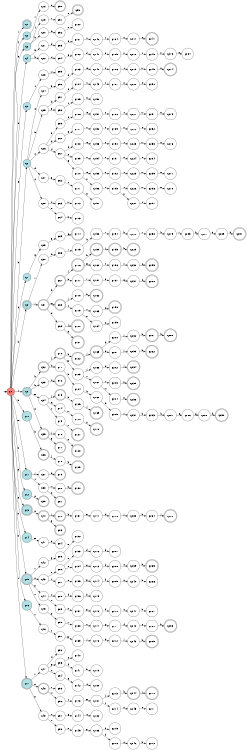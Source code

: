 digraph APTAALF {
__start0 [style = invis, shape = none, label = "", width = 0, height = 0];

rankdir=LR;
size="8,5";

s0 [style="filled", color="black", fillcolor="#ff817b" shape="circle", label="q0"];
s1 [style="rounded,filled", color="black", fillcolor="powderblue" shape="doublecircle", label="q1"];
s2 [style="filled", color="black", fillcolor="powderblue" shape="circle", label="q2"];
s3 [style="filled", color="black", fillcolor="powderblue" shape="circle", label="q3"];
s4 [style="filled", color="black", fillcolor="powderblue" shape="circle", label="q4"];
s5 [style="filled", color="black", fillcolor="powderblue" shape="circle", label="q5"];
s6 [style="filled", color="black", fillcolor="powderblue" shape="circle", label="q6"];
s7 [style="filled", color="black", fillcolor="powderblue" shape="circle", label="q7"];
s8 [style="rounded,filled", color="black", fillcolor="powderblue" shape="doublecircle", label="q8"];
s9 [style="rounded,filled", color="black", fillcolor="powderblue" shape="doublecircle", label="q9"];
s10 [style="filled", color="black", fillcolor="powderblue" shape="circle", label="q10"];
s11 [style="filled", color="black", fillcolor="powderblue" shape="circle", label="q11"];
s12 [style="filled", color="black", fillcolor="powderblue" shape="circle", label="q12"];
s13 [style="rounded,filled", color="black", fillcolor="powderblue" shape="doublecircle", label="q13"];
s14 [style="filled", color="black", fillcolor="powderblue" shape="circle", label="q14"];
s15 [style="rounded,filled", color="black", fillcolor="powderblue" shape="doublecircle", label="q15"];
s16 [style="filled", color="black", fillcolor="powderblue" shape="circle", label="q16"];
s17 [style="rounded,filled", color="black", fillcolor="powderblue" shape="doublecircle", label="q17"];
s18 [style="filled", color="black", fillcolor="white" shape="circle", label="q18"];
s19 [style="filled", color="black", fillcolor="white" shape="circle", label="q19"];
s20 [style="filled", color="black", fillcolor="white" shape="circle", label="q20"];
s21 [style="filled", color="black", fillcolor="white" shape="circle", label="q21"];
s22 [style="filled", color="black", fillcolor="white" shape="circle", label="q22"];
s23 [style="filled", color="black", fillcolor="white" shape="circle", label="q23"];
s24 [style="filled", color="black", fillcolor="white" shape="circle", label="q24"];
s25 [style="filled", color="black", fillcolor="white" shape="circle", label="q25"];
s26 [style="filled", color="black", fillcolor="white" shape="circle", label="q26"];
s27 [style="filled", color="black", fillcolor="white" shape="circle", label="q27"];
s28 [style="filled", color="black", fillcolor="white" shape="circle", label="q28"];
s29 [style="filled", color="black", fillcolor="white" shape="circle", label="q29"];
s30 [style="filled", color="black", fillcolor="white" shape="circle", label="q30"];
s31 [style="rounded,filled", color="black", fillcolor="white" shape="doublecircle", label="q31"];
s32 [style="rounded,filled", color="black", fillcolor="white" shape="doublecircle", label="q32"];
s33 [style="filled", color="black", fillcolor="white" shape="circle", label="q33"];
s34 [style="filled", color="black", fillcolor="white" shape="circle", label="q34"];
s35 [style="rounded,filled", color="black", fillcolor="white" shape="doublecircle", label="q35"];
s36 [style="rounded,filled", color="black", fillcolor="white" shape="doublecircle", label="q36"];
s37 [style="filled", color="black", fillcolor="white" shape="circle", label="q37"];
s38 [style="filled", color="black", fillcolor="white" shape="circle", label="q38"];
s39 [style="rounded,filled", color="black", fillcolor="white" shape="doublecircle", label="q39"];
s40 [style="rounded,filled", color="black", fillcolor="white" shape="doublecircle", label="q40"];
s41 [style="filled", color="black", fillcolor="white" shape="circle", label="q41"];
s42 [style="filled", color="black", fillcolor="white" shape="circle", label="q42"];
s43 [style="filled", color="black", fillcolor="white" shape="circle", label="q43"];
s44 [style="filled", color="black", fillcolor="white" shape="circle", label="q44"];
s45 [style="filled", color="black", fillcolor="white" shape="circle", label="q45"];
s46 [style="filled", color="black", fillcolor="white" shape="circle", label="q46"];
s47 [style="filled", color="black", fillcolor="white" shape="circle", label="q47"];
s48 [style="rounded,filled", color="black", fillcolor="white" shape="doublecircle", label="q48"];
s49 [style="filled", color="black", fillcolor="white" shape="circle", label="q49"];
s50 [style="rounded,filled", color="black", fillcolor="white" shape="doublecircle", label="q50"];
s51 [style="filled", color="black", fillcolor="white" shape="circle", label="q51"];
s52 [style="filled", color="black", fillcolor="white" shape="circle", label="q52"];
s53 [style="filled", color="black", fillcolor="white" shape="circle", label="q53"];
s54 [style="filled", color="black", fillcolor="white" shape="circle", label="q54"];
s55 [style="filled", color="black", fillcolor="white" shape="circle", label="q55"];
s56 [style="filled", color="black", fillcolor="white" shape="circle", label="q56"];
s57 [style="filled", color="black", fillcolor="white" shape="circle", label="q57"];
s58 [style="filled", color="black", fillcolor="white" shape="circle", label="q58"];
s59 [style="filled", color="black", fillcolor="white" shape="circle", label="q59"];
s60 [style="filled", color="black", fillcolor="white" shape="circle", label="q60"];
s61 [style="filled", color="black", fillcolor="white" shape="circle", label="q61"];
s62 [style="filled", color="black", fillcolor="white" shape="circle", label="q62"];
s63 [style="filled", color="black", fillcolor="white" shape="circle", label="q63"];
s64 [style="filled", color="black", fillcolor="white" shape="circle", label="q64"];
s65 [style="filled", color="black", fillcolor="white" shape="circle", label="q65"];
s66 [style="filled", color="black", fillcolor="white" shape="circle", label="q66"];
s67 [style="rounded,filled", color="black", fillcolor="white" shape="doublecircle", label="q67"];
s68 [style="rounded,filled", color="black", fillcolor="white" shape="doublecircle", label="q68"];
s69 [style="filled", color="black", fillcolor="white" shape="circle", label="q69"];
s70 [style="rounded,filled", color="black", fillcolor="white" shape="doublecircle", label="q70"];
s71 [style="filled", color="black", fillcolor="white" shape="circle", label="q71"];
s72 [style="rounded,filled", color="black", fillcolor="white" shape="doublecircle", label="q72"];
s73 [style="rounded,filled", color="black", fillcolor="white" shape="doublecircle", label="q73"];
s74 [style="filled", color="black", fillcolor="white" shape="circle", label="q74"];
s75 [style="filled", color="black", fillcolor="white" shape="circle", label="q75"];
s76 [style="filled", color="black", fillcolor="white" shape="circle", label="q76"];
s77 [style="rounded,filled", color="black", fillcolor="white" shape="doublecircle", label="q77"];
s78 [style="filled", color="black", fillcolor="white" shape="circle", label="q78"];
s79 [style="rounded,filled", color="black", fillcolor="white" shape="doublecircle", label="q79"];
s80 [style="filled", color="black", fillcolor="white" shape="circle", label="q80"];
s81 [style="rounded,filled", color="black", fillcolor="white" shape="doublecircle", label="q81"];
s82 [style="rounded,filled", color="black", fillcolor="white" shape="doublecircle", label="q82"];
s83 [style="rounded,filled", color="black", fillcolor="white" shape="doublecircle", label="q83"];
s84 [style="filled", color="black", fillcolor="white" shape="circle", label="q84"];
s85 [style="filled", color="black", fillcolor="white" shape="circle", label="q85"];
s86 [style="filled", color="black", fillcolor="white" shape="circle", label="q86"];
s87 [style="filled", color="black", fillcolor="white" shape="circle", label="q87"];
s88 [style="filled", color="black", fillcolor="white" shape="circle", label="q88"];
s89 [style="filled", color="black", fillcolor="white" shape="circle", label="q89"];
s90 [style="filled", color="black", fillcolor="white" shape="circle", label="q90"];
s91 [style="filled", color="black", fillcolor="white" shape="circle", label="q91"];
s92 [style="filled", color="black", fillcolor="white" shape="circle", label="q92"];
s93 [style="filled", color="black", fillcolor="white" shape="circle", label="q93"];
s94 [style="filled", color="black", fillcolor="white" shape="circle", label="q94"];
s95 [style="filled", color="black", fillcolor="white" shape="circle", label="q95"];
s96 [style="filled", color="black", fillcolor="white" shape="circle", label="q96"];
s97 [style="filled", color="black", fillcolor="white" shape="circle", label="q97"];
s98 [style="filled", color="black", fillcolor="white" shape="circle", label="q98"];
s99 [style="rounded,filled", color="black", fillcolor="white" shape="doublecircle", label="q99"];
s100 [style="filled", color="black", fillcolor="white" shape="circle", label="q100"];
s101 [style="filled", color="black", fillcolor="white" shape="circle", label="q101"];
s102 [style="filled", color="black", fillcolor="white" shape="circle", label="q102"];
s103 [style="filled", color="black", fillcolor="white" shape="circle", label="q103"];
s104 [style="filled", color="black", fillcolor="white" shape="circle", label="q104"];
s105 [style="filled", color="black", fillcolor="white" shape="circle", label="q105"];
s106 [style="filled", color="black", fillcolor="white" shape="circle", label="q106"];
s107 [style="filled", color="black", fillcolor="white" shape="circle", label="q107"];
s108 [style="filled", color="black", fillcolor="white" shape="circle", label="q108"];
s109 [style="filled", color="black", fillcolor="white" shape="circle", label="q109"];
s110 [style="filled", color="black", fillcolor="white" shape="circle", label="q110"];
s111 [style="filled", color="black", fillcolor="white" shape="circle", label="q111"];
s112 [style="filled", color="black", fillcolor="white" shape="circle", label="q112"];
s113 [style="filled", color="black", fillcolor="white" shape="circle", label="q113"];
s114 [style="rounded,filled", color="black", fillcolor="white" shape="doublecircle", label="q114"];
s115 [style="filled", color="black", fillcolor="white" shape="circle", label="q115"];
s116 [style="rounded,filled", color="black", fillcolor="white" shape="doublecircle", label="q116"];
s117 [style="filled", color="black", fillcolor="white" shape="circle", label="q117"];
s118 [style="filled", color="black", fillcolor="white" shape="circle", label="q118"];
s119 [style="filled", color="black", fillcolor="white" shape="circle", label="q119"];
s120 [style="rounded,filled", color="black", fillcolor="white" shape="doublecircle", label="q120"];
s121 [style="rounded,filled", color="black", fillcolor="white" shape="doublecircle", label="q121"];
s122 [style="rounded,filled", color="black", fillcolor="white" shape="doublecircle", label="q122"];
s123 [style="filled", color="black", fillcolor="white" shape="circle", label="q123"];
s124 [style="filled", color="black", fillcolor="white" shape="circle", label="q124"];
s125 [style="filled", color="black", fillcolor="white" shape="circle", label="q125"];
s126 [style="filled", color="black", fillcolor="white" shape="circle", label="q126"];
s127 [style="rounded,filled", color="black", fillcolor="white" shape="doublecircle", label="q127"];
s128 [style="rounded,filled", color="black", fillcolor="white" shape="doublecircle", label="q128"];
s129 [style="rounded,filled", color="black", fillcolor="white" shape="doublecircle", label="q129"];
s130 [style="rounded,filled", color="black", fillcolor="white" shape="doublecircle", label="q130"];
s131 [style="filled", color="black", fillcolor="white" shape="circle", label="q131"];
s132 [style="filled", color="black", fillcolor="white" shape="circle", label="q132"];
s133 [style="filled", color="black", fillcolor="white" shape="circle", label="q133"];
s134 [style="filled", color="black", fillcolor="white" shape="circle", label="q134"];
s135 [style="filled", color="black", fillcolor="white" shape="circle", label="q135"];
s136 [style="filled", color="black", fillcolor="white" shape="circle", label="q136"];
s137 [style="filled", color="black", fillcolor="white" shape="circle", label="q137"];
s138 [style="filled", color="black", fillcolor="white" shape="circle", label="q138"];
s139 [style="filled", color="black", fillcolor="white" shape="circle", label="q139"];
s140 [style="filled", color="black", fillcolor="white" shape="circle", label="q140"];
s141 [style="filled", color="black", fillcolor="white" shape="circle", label="q141"];
s142 [style="filled", color="black", fillcolor="white" shape="circle", label="q142"];
s143 [style="filled", color="black", fillcolor="white" shape="circle", label="q143"];
s144 [style="filled", color="black", fillcolor="white" shape="circle", label="q144"];
s145 [style="filled", color="black", fillcolor="white" shape="circle", label="q145"];
s146 [style="filled", color="black", fillcolor="white" shape="circle", label="q146"];
s147 [style="filled", color="black", fillcolor="white" shape="circle", label="q147"];
s148 [style="filled", color="black", fillcolor="white" shape="circle", label="q148"];
s149 [style="filled", color="black", fillcolor="white" shape="circle", label="q149"];
s150 [style="filled", color="black", fillcolor="white" shape="circle", label="q150"];
s151 [style="filled", color="black", fillcolor="white" shape="circle", label="q151"];
s152 [style="filled", color="black", fillcolor="white" shape="circle", label="q152"];
s153 [style="filled", color="black", fillcolor="white" shape="circle", label="q153"];
s154 [style="filled", color="black", fillcolor="white" shape="circle", label="q154"];
s155 [style="filled", color="black", fillcolor="white" shape="circle", label="q155"];
s156 [style="filled", color="black", fillcolor="white" shape="circle", label="q156"];
s157 [style="filled", color="black", fillcolor="white" shape="circle", label="q157"];
s158 [style="filled", color="black", fillcolor="white" shape="circle", label="q158"];
s159 [style="rounded,filled", color="black", fillcolor="white" shape="doublecircle", label="q159"];
s160 [style="filled", color="black", fillcolor="white" shape="circle", label="q160"];
s161 [style="filled", color="black", fillcolor="white" shape="circle", label="q161"];
s162 [style="rounded,filled", color="black", fillcolor="white" shape="doublecircle", label="q162"];
s163 [style="filled", color="black", fillcolor="white" shape="circle", label="q163"];
s164 [style="filled", color="black", fillcolor="white" shape="circle", label="q164"];
s165 [style="rounded,filled", color="black", fillcolor="white" shape="doublecircle", label="q165"];
s166 [style="filled", color="black", fillcolor="white" shape="circle", label="q166"];
s167 [style="filled", color="black", fillcolor="white" shape="circle", label="q167"];
s168 [style="filled", color="black", fillcolor="white" shape="circle", label="q168"];
s169 [style="rounded,filled", color="black", fillcolor="white" shape="doublecircle", label="q169"];
s170 [style="rounded,filled", color="black", fillcolor="white" shape="doublecircle", label="q170"];
s171 [style="filled", color="black", fillcolor="white" shape="circle", label="q171"];
s172 [style="filled", color="black", fillcolor="white" shape="circle", label="q172"];
s173 [style="filled", color="black", fillcolor="white" shape="circle", label="q173"];
s174 [style="filled", color="black", fillcolor="white" shape="circle", label="q174"];
s175 [style="filled", color="black", fillcolor="white" shape="circle", label="q175"];
s176 [style="filled", color="black", fillcolor="white" shape="circle", label="q176"];
s177 [style="filled", color="black", fillcolor="white" shape="circle", label="q177"];
s178 [style="filled", color="black", fillcolor="white" shape="circle", label="q178"];
s179 [style="filled", color="black", fillcolor="white" shape="circle", label="q179"];
s180 [style="filled", color="black", fillcolor="white" shape="circle", label="q180"];
s181 [style="filled", color="black", fillcolor="white" shape="circle", label="q181"];
s182 [style="filled", color="black", fillcolor="white" shape="circle", label="q182"];
s183 [style="filled", color="black", fillcolor="white" shape="circle", label="q183"];
s184 [style="filled", color="black", fillcolor="white" shape="circle", label="q184"];
s185 [style="filled", color="black", fillcolor="white" shape="circle", label="q185"];
s186 [style="filled", color="black", fillcolor="white" shape="circle", label="q186"];
s187 [style="filled", color="black", fillcolor="white" shape="circle", label="q187"];
s188 [style="filled", color="black", fillcolor="white" shape="circle", label="q188"];
s189 [style="filled", color="black", fillcolor="white" shape="circle", label="q189"];
s190 [style="filled", color="black", fillcolor="white" shape="circle", label="q190"];
s191 [style="filled", color="black", fillcolor="white" shape="circle", label="q191"];
s192 [style="filled", color="black", fillcolor="white" shape="circle", label="q192"];
s193 [style="filled", color="black", fillcolor="white" shape="circle", label="q193"];
s194 [style="filled", color="black", fillcolor="white" shape="circle", label="q194"];
s195 [style="rounded,filled", color="black", fillcolor="white" shape="doublecircle", label="q195"];
s196 [style="filled", color="black", fillcolor="white" shape="circle", label="q196"];
s197 [style="filled", color="black", fillcolor="white" shape="circle", label="q197"];
s198 [style="rounded,filled", color="black", fillcolor="white" shape="doublecircle", label="q198"];
s199 [style="filled", color="black", fillcolor="white" shape="circle", label="q199"];
s200 [style="filled", color="black", fillcolor="white" shape="circle", label="q200"];
s201 [style="filled", color="black", fillcolor="white" shape="circle", label="q201"];
s202 [style="filled", color="black", fillcolor="white" shape="circle", label="q202"];
s203 [style="filled", color="black", fillcolor="white" shape="circle", label="q203"];
s204 [style="filled", color="black", fillcolor="white" shape="circle", label="q204"];
s205 [style="filled", color="black", fillcolor="white" shape="circle", label="q205"];
s206 [style="filled", color="black", fillcolor="white" shape="circle", label="q206"];
s207 [style="filled", color="black", fillcolor="white" shape="circle", label="q207"];
s208 [style="filled", color="black", fillcolor="white" shape="circle", label="q208"];
s209 [style="filled", color="black", fillcolor="white" shape="circle", label="q209"];
s210 [style="filled", color="black", fillcolor="white" shape="circle", label="q210"];
s211 [style="filled", color="black", fillcolor="white" shape="circle", label="q211"];
s212 [style="filled", color="black", fillcolor="white" shape="circle", label="q212"];
s213 [style="filled", color="black", fillcolor="white" shape="circle", label="q213"];
s214 [style="filled", color="black", fillcolor="white" shape="circle", label="q214"];
s215 [style="filled", color="black", fillcolor="white" shape="circle", label="q215"];
s216 [style="filled", color="black", fillcolor="white" shape="circle", label="q216"];
s217 [style="filled", color="black", fillcolor="white" shape="circle", label="q217"];
s218 [style="filled", color="black", fillcolor="white" shape="circle", label="q218"];
s219 [style="filled", color="black", fillcolor="white" shape="circle", label="q219"];
s220 [style="filled", color="black", fillcolor="white" shape="circle", label="q220"];
s221 [style="filled", color="black", fillcolor="white" shape="circle", label="q221"];
s222 [style="filled", color="black", fillcolor="white" shape="circle", label="q222"];
s223 [style="filled", color="black", fillcolor="white" shape="circle", label="q223"];
s224 [style="filled", color="black", fillcolor="white" shape="circle", label="q224"];
s225 [style="filled", color="black", fillcolor="white" shape="circle", label="q225"];
s226 [style="filled", color="black", fillcolor="white" shape="circle", label="q226"];
s227 [style="filled", color="black", fillcolor="white" shape="circle", label="q227"];
s228 [style="filled", color="black", fillcolor="white" shape="circle", label="q228"];
s229 [style="rounded,filled", color="black", fillcolor="white" shape="doublecircle", label="q229"];
s230 [style="filled", color="black", fillcolor="white" shape="circle", label="q230"];
s231 [style="filled", color="black", fillcolor="white" shape="circle", label="q231"];
s232 [style="filled", color="black", fillcolor="white" shape="circle", label="q232"];
s233 [style="filled", color="black", fillcolor="white" shape="circle", label="q233"];
s234 [style="rounded,filled", color="black", fillcolor="white" shape="doublecircle", label="q234"];
s235 [style="rounded,filled", color="black", fillcolor="white" shape="doublecircle", label="q235"];
s236 [style="rounded,filled", color="black", fillcolor="white" shape="doublecircle", label="q236"];
s237 [style="filled", color="black", fillcolor="white" shape="circle", label="q237"];
s238 [style="filled", color="black", fillcolor="white" shape="circle", label="q238"];
s239 [style="filled", color="black", fillcolor="white" shape="circle", label="q239"];
s240 [style="filled", color="black", fillcolor="white" shape="circle", label="q240"];
s241 [style="filled", color="black", fillcolor="white" shape="circle", label="q241"];
s242 [style="filled", color="black", fillcolor="white" shape="circle", label="q242"];
s243 [style="filled", color="black", fillcolor="white" shape="circle", label="q243"];
s244 [style="rounded,filled", color="black", fillcolor="white" shape="doublecircle", label="q244"];
s245 [style="filled", color="black", fillcolor="white" shape="circle", label="q245"];
s246 [style="filled", color="black", fillcolor="white" shape="circle", label="q246"];
s247 [style="rounded,filled", color="black", fillcolor="white" shape="doublecircle", label="q247"];
s248 [style="filled", color="black", fillcolor="white" shape="circle", label="q248"];
s249 [style="filled", color="black", fillcolor="white" shape="circle", label="q249"];
s250 [style="filled", color="black", fillcolor="white" shape="circle", label="q250"];
s251 [style="filled", color="black", fillcolor="white" shape="circle", label="q251"];
s252 [style="filled", color="black", fillcolor="white" shape="circle", label="q252"];
s253 [style="filled", color="black", fillcolor="white" shape="circle", label="q253"];
s254 [style="filled", color="black", fillcolor="white" shape="circle", label="q254"];
s255 [style="filled", color="black", fillcolor="white" shape="circle", label="q255"];
s256 [style="filled", color="black", fillcolor="white" shape="circle", label="q256"];
s257 [style="filled", color="black", fillcolor="white" shape="circle", label="q257"];
s258 [style="filled", color="black", fillcolor="white" shape="circle", label="q258"];
s259 [style="rounded,filled", color="black", fillcolor="white" shape="doublecircle", label="q259"];
s260 [style="rounded,filled", color="black", fillcolor="white" shape="doublecircle", label="q260"];
s261 [style="rounded,filled", color="black", fillcolor="white" shape="doublecircle", label="q261"];
s262 [style="rounded,filled", color="black", fillcolor="white" shape="doublecircle", label="q262"];
s263 [style="filled", color="black", fillcolor="white" shape="circle", label="q263"];
s264 [style="filled", color="black", fillcolor="white" shape="circle", label="q264"];
s265 [style="rounded,filled", color="black", fillcolor="white" shape="doublecircle", label="q265"];
s266 [style="filled", color="black", fillcolor="white" shape="circle", label="q266"];
s267 [style="filled", color="black", fillcolor="white" shape="circle", label="q267"];
s268 [style="filled", color="black", fillcolor="white" shape="circle", label="q268"];
s269 [style="rounded,filled", color="black", fillcolor="white" shape="doublecircle", label="q269"];
s270 [style="rounded,filled", color="black", fillcolor="white" shape="doublecircle", label="q270"];
s271 [style="filled", color="black", fillcolor="white" shape="circle", label="q271"];
s272 [style="filled", color="black", fillcolor="white" shape="circle", label="q272"];
s273 [style="filled", color="black", fillcolor="white" shape="circle", label="q273"];
s274 [style="rounded,filled", color="black", fillcolor="white" shape="doublecircle", label="q274"];
s275 [style="filled", color="black", fillcolor="white" shape="circle", label="q275"];
s276 [style="filled", color="black", fillcolor="white" shape="circle", label="q276"];
s277 [style="filled", color="black", fillcolor="white" shape="circle", label="q277"];
s278 [style="filled", color="black", fillcolor="white" shape="circle", label="q278"];
s279 [style="filled", color="black", fillcolor="white" shape="circle", label="q279"];
s280 [style="rounded,filled", color="black", fillcolor="white" shape="doublecircle", label="q280"];
s281 [style="filled", color="black", fillcolor="white" shape="circle", label="q281"];
s282 [style="rounded,filled", color="black", fillcolor="white" shape="doublecircle", label="q282"];
s283 [style="rounded,filled", color="black", fillcolor="white" shape="doublecircle", label="q283"];
s284 [style="filled", color="black", fillcolor="white" shape="circle", label="q284"];
s285 [style="filled", color="black", fillcolor="white" shape="circle", label="q285"];
s286 [style="filled", color="black", fillcolor="white" shape="circle", label="q286"];
s287 [style="filled", color="black", fillcolor="white" shape="circle", label="q287"];
s288 [style="filled", color="black", fillcolor="white" shape="circle", label="q288"];
s289 [style="filled", color="black", fillcolor="white" shape="circle", label="q289"];
s290 [style="rounded,filled", color="black", fillcolor="white" shape="doublecircle", label="q290"];
s291 [style="rounded,filled", color="black", fillcolor="white" shape="doublecircle", label="q291"];
subgraph cluster_main { 
	graph [pad=".75", ranksep="0.15", nodesep="0.15"];
	 style=invis; 
	__start0 -> s0 [penwidth=2];
}
s0 -> s1 [label="1"];
s0 -> s2 [label="4"];
s0 -> s3 [label="5"];
s0 -> s4 [label="8"];
s0 -> s5 [label="9"];
s0 -> s6 [label="b"];
s0 -> s7 [label="f"];
s0 -> s8 [label="h"];
s0 -> s9 [label="j"];
s0 -> s10 [label="k"];
s0 -> s11 [label="m"];
s0 -> s12 [label="n"];
s0 -> s13 [label="p"];
s0 -> s14 [label="q"];
s0 -> s15 [label="x"];
s0 -> s16 [label="y"];
s0 -> s17 [label="z"];
s2 -> s18 [label="1"];
s3 -> s19 [label="4"];
s3 -> s20 [label="h"];
s4 -> s21 [label="9"];
s4 -> s22 [label="b"];
s5 -> s23 [label="t"];
s6 -> s24 [label="8"];
s6 -> s25 [label="9"];
s6 -> s26 [label="c"];
s6 -> s27 [label="d"];
s6 -> s28 [label="f"];
s7 -> s29 [label="g"];
s8 -> s30 [label="7"];
s8 -> s31 [label="j"];
s9 -> s32 [label="h"];
s9 -> s33 [label="k"];
s9 -> s34 [label="m"];
s9 -> s35 [label="n"];
s10 -> s36 [label="h"];
s11 -> s37 [label="j"];
s11 -> s38 [label="t"];
s12 -> s39 [label="p"];
s13 -> s40 [label="n"];
s14 -> s41 [label="m"];
s15 -> s42 [label="r"];
s15 -> s43 [label="w"];
s15 -> s44 [label="y"];
s15 -> s45 [label="z"];
s16 -> s46 [label="v"];
s17 -> s47 [label="v"];
s17 -> s48 [label="x"];
s17 -> s49 [label="y"];
s18 -> s50 [label="0"];
s19 -> s51 [label="1"];
s20 -> s52 [label="k"];
s21 -> s53 [label="d"];
s22 -> s54 [label="c"];
s23 -> s55 [label="w"];
s24 -> s56 [label="9"];
s25 -> s57 [label="d"];
s25 -> s58 [label="e"];
s26 -> s59 [label="9"];
s26 -> s60 [label="d"];
s26 -> s61 [label="f"];
s27 -> s62 [label="e"];
s28 -> s63 [label="s"];
s28 -> s64 [label="u"];
s29 -> s65 [label="e"];
s30 -> s66 [label="k"];
s31 -> s67 [label="h"];
s31 -> s68 [label="m"];
s31 -> s69 [label="n"];
s32 -> s70 [label="j"];
s32 -> s71 [label="k"];
s33 -> s72 [label="s"];
s34 -> s73 [label="j"];
s34 -> s74 [label="q"];
s34 -> s75 [label="t"];
s35 -> s76 [label="j"];
s35 -> s77 [label="p"];
s36 -> s78 [label="j"];
s37 -> s79 [label="h"];
s38 -> s80 [label="w"];
s38 -> s81 [label="y"];
s40 -> s82 [label="j"];
s40 -> s83 [label="p"];
s41 -> s84 [label="h"];
s42 -> s85 [label="p"];
s43 -> s86 [label="t"];
s43 -> s87 [label="v"];
s44 -> s88 [label="u"];
s44 -> s89 [label="v"];
s45 -> s90 [label="y"];
s46 -> s91 [label="t"];
s47 -> s92 [label="f"];
s47 -> s93 [label="g"];
s47 -> s94 [label="u"];
s48 -> s95 [label="r"];
s48 -> s96 [label="w"];
s49 -> s97 [label="u"];
s49 -> s98 [label="v"];
s51 -> s99 [label="0"];
s52 -> s100 [label="s"];
s53 -> s101 [label="e"];
s54 -> s102 [label="9"];
s56 -> s103 [label="d"];
s57 -> s104 [label="e"];
s58 -> s105 [label="t"];
s59 -> s106 [label="d"];
s60 -> s107 [label="e"];
s61 -> s108 [label="d"];
s61 -> s109 [label="e"];
s61 -> s110 [label="g"];
s62 -> s111 [label="t"];
s63 -> s112 [label="w"];
s64 -> s113 [label="y"];
s65 -> s114 [label="g"];
s66 -> s115 [label="7"];
s67 -> s116 [label="j"];
s67 -> s117 [label="k"];
s68 -> s118 [label="j"];
s68 -> s119 [label="t"];
s69 -> s120 [label="j"];
s69 -> s121 [label="p"];
s70 -> s122 [label="h"];
s70 -> s123 [label="m"];
s71 -> s124 [label="h"];
s73 -> s125 [label="h"];
s74 -> s126 [label="w"];
s75 -> s127 [label="v"];
s76 -> s128 [label="n"];
s78 -> s129 [label="h"];
s80 -> s130 [label="x"];
s82 -> s131 [label="h"];
s85 -> s132 [label="n"];
s86 -> s133 [label="s"];
s86 -> s134 [label="u"];
s87 -> s135 [label="u"];
s88 -> s136 [label="f"];
s89 -> s137 [label="u"];
s90 -> s138 [label="v"];
s91 -> s139 [label="m"];
s93 -> s140 [label="c"];
s93 -> s141 [label="f"];
s94 -> s142 [label="g"];
s96 -> s143 [label="t"];
s97 -> s144 [label="g"];
s98 -> s145 [label="u"];
s101 -> s146 [label="s"];
s102 -> s147 [label="d"];
s103 -> s148 [label="e"];
s104 -> s149 [label="s"];
s105 -> s150 [label="x"];
s106 -> s151 [label="e"];
s107 -> s152 [label="s"];
s108 -> s153 [label="e"];
s109 -> s154 [label="s"];
s110 -> s155 [label="e"];
s110 -> s156 [label="u"];
s111 -> s157 [label="x"];
s115 -> s158 [label="k"];
s116 -> s159 [label="h"];
s116 -> s160 [label="m"];
s117 -> s161 [label="7"];
s118 -> s162 [label="h"];
s119 -> s163 [label="v"];
s119 -> s164 [label="w"];
s122 -> s165 [label="j"];
s123 -> s166 [label="j"];
s123 -> s167 [label="t"];
s124 -> s168 [label="k"];
s125 -> s169 [label="j"];
s126 -> s170 [label="y"];
s131 -> s171 [label="5"];
s133 -> s172 [label="d"];
s134 -> s173 [label="g"];
s135 -> s174 [label="g"];
s136 -> s175 [label="b"];
s137 -> s176 [label="g"];
s138 -> s177 [label="u"];
s139 -> s178 [label="j"];
s141 -> s179 [label="b"];
s142 -> s180 [label="c"];
s143 -> s181 [label="m"];
s144 -> s182 [label="c"];
s145 -> s183 [label="g"];
s146 -> s184 [label="t"];
s147 -> s185 [label="e"];
s148 -> s186 [label="s"];
s149 -> s187 [label="t"];
s151 -> s188 [label="s"];
s152 -> s189 [label="t"];
s153 -> s190 [label="s"];
s154 -> s191 [label="t"];
s155 -> s192 [label="s"];
s156 -> s193 [label="v"];
s158 -> s194 [label="7"];
s159 -> s195 [label="j"];
s160 -> s196 [label="t"];
s161 -> s197 [label="e"];
s163 -> s198 [label="y"];
s164 -> s199 [label="x"];
s165 -> s200 [label="h"];
s165 -> s201 [label="x"];
s166 -> s202 [label="h"];
s167 -> s203 [label="v"];
s167 -> s204 [label="w"];
s168 -> s205 [label="h"];
s171 -> s206 [label="h"];
s172 -> s207 [label="9"];
s173 -> s208 [label="f"];
s174 -> s209 [label="f"];
s176 -> s210 [label="f"];
s177 -> s211 [label="g"];
s178 -> s212 [label="h"];
s181 -> s213 [label="j"];
s181 -> s214 [label="t"];
s183 -> s215 [label="c"];
s183 -> s216 [label="f"];
s184 -> s217 [label="w"];
s185 -> s218 [label="s"];
s186 -> s219 [label="t"];
s187 -> s220 [label="w"];
s188 -> s221 [label="t"];
s189 -> s222 [label="w"];
s190 -> s223 [label="t"];
s191 -> s224 [label="w"];
s192 -> s225 [label="t"];
s193 -> s226 [label="t"];
s193 -> s227 [label="y"];
s194 -> s228 [label="k"];
s195 -> s229 [label="h"];
s196 -> s230 [label="v"];
s197 -> s231 [label="g"];
s200 -> s232 [label="j"];
s201 -> s233 [label="j"];
s202 -> s234 [label="j"];
s203 -> s235 [label="y"];
s204 -> s236 [label="x"];
s205 -> s237 [label="j"];
s206 -> s238 [label="j"];
s208 -> s239 [label="c"];
s209 -> s240 [label="c"];
s210 -> s241 [label="c"];
s211 -> s242 [label="f"];
s212 -> s243 [label="j"];
s213 -> s244 [label="h"];
s214 -> s245 [label="w"];
s216 -> s246 [label="c"];
s217 -> s247 [label="x"];
s218 -> s248 [label="t"];
s219 -> s249 [label="w"];
s220 -> s250 [label="x"];
s221 -> s251 [label="w"];
s222 -> s252 [label="x"];
s223 -> s253 [label="w"];
s224 -> s254 [label="x"];
s225 -> s255 [label="w"];
s226 -> s256 [label="w"];
s227 -> s257 [label="z"];
s228 -> s258 [label="7"];
s230 -> s259 [label="y"];
s231 -> s260 [label="f"];
s232 -> s261 [label="h"];
s233 -> s262 [label="h"];
s237 -> s263 [label="h"];
s238 -> s264 [label="h"];
s239 -> s265 [label="b"];
s240 -> s266 [label="b"];
s241 -> s267 [label="b"];
s242 -> s268 [label="c"];
s243 -> s269 [label="h"];
s244 -> s270 [label="j"];
s245 -> s271 [label="x"];
s246 -> s272 [label="b"];
s248 -> s273 [label="w"];
s249 -> s274 [label="x"];
s251 -> s275 [label="x"];
s253 -> s276 [label="x"];
s255 -> s277 [label="x"];
s256 -> s278 [label="x"];
s258 -> s279 [label="k"];
s261 -> s280 [label="k"];
s263 -> s281 [label="k"];
s264 -> s282 [label="j"];
s268 -> s283 [label="b"];
s273 -> s284 [label="x"];
s279 -> s285 [label="7"];
s281 -> s286 [label="e"];
s285 -> s287 [label="h"];
s286 -> s288 [label="g"];
s287 -> s289 [label="5"];
s288 -> s290 [label="f"];
s289 -> s291 [label="h"];

}